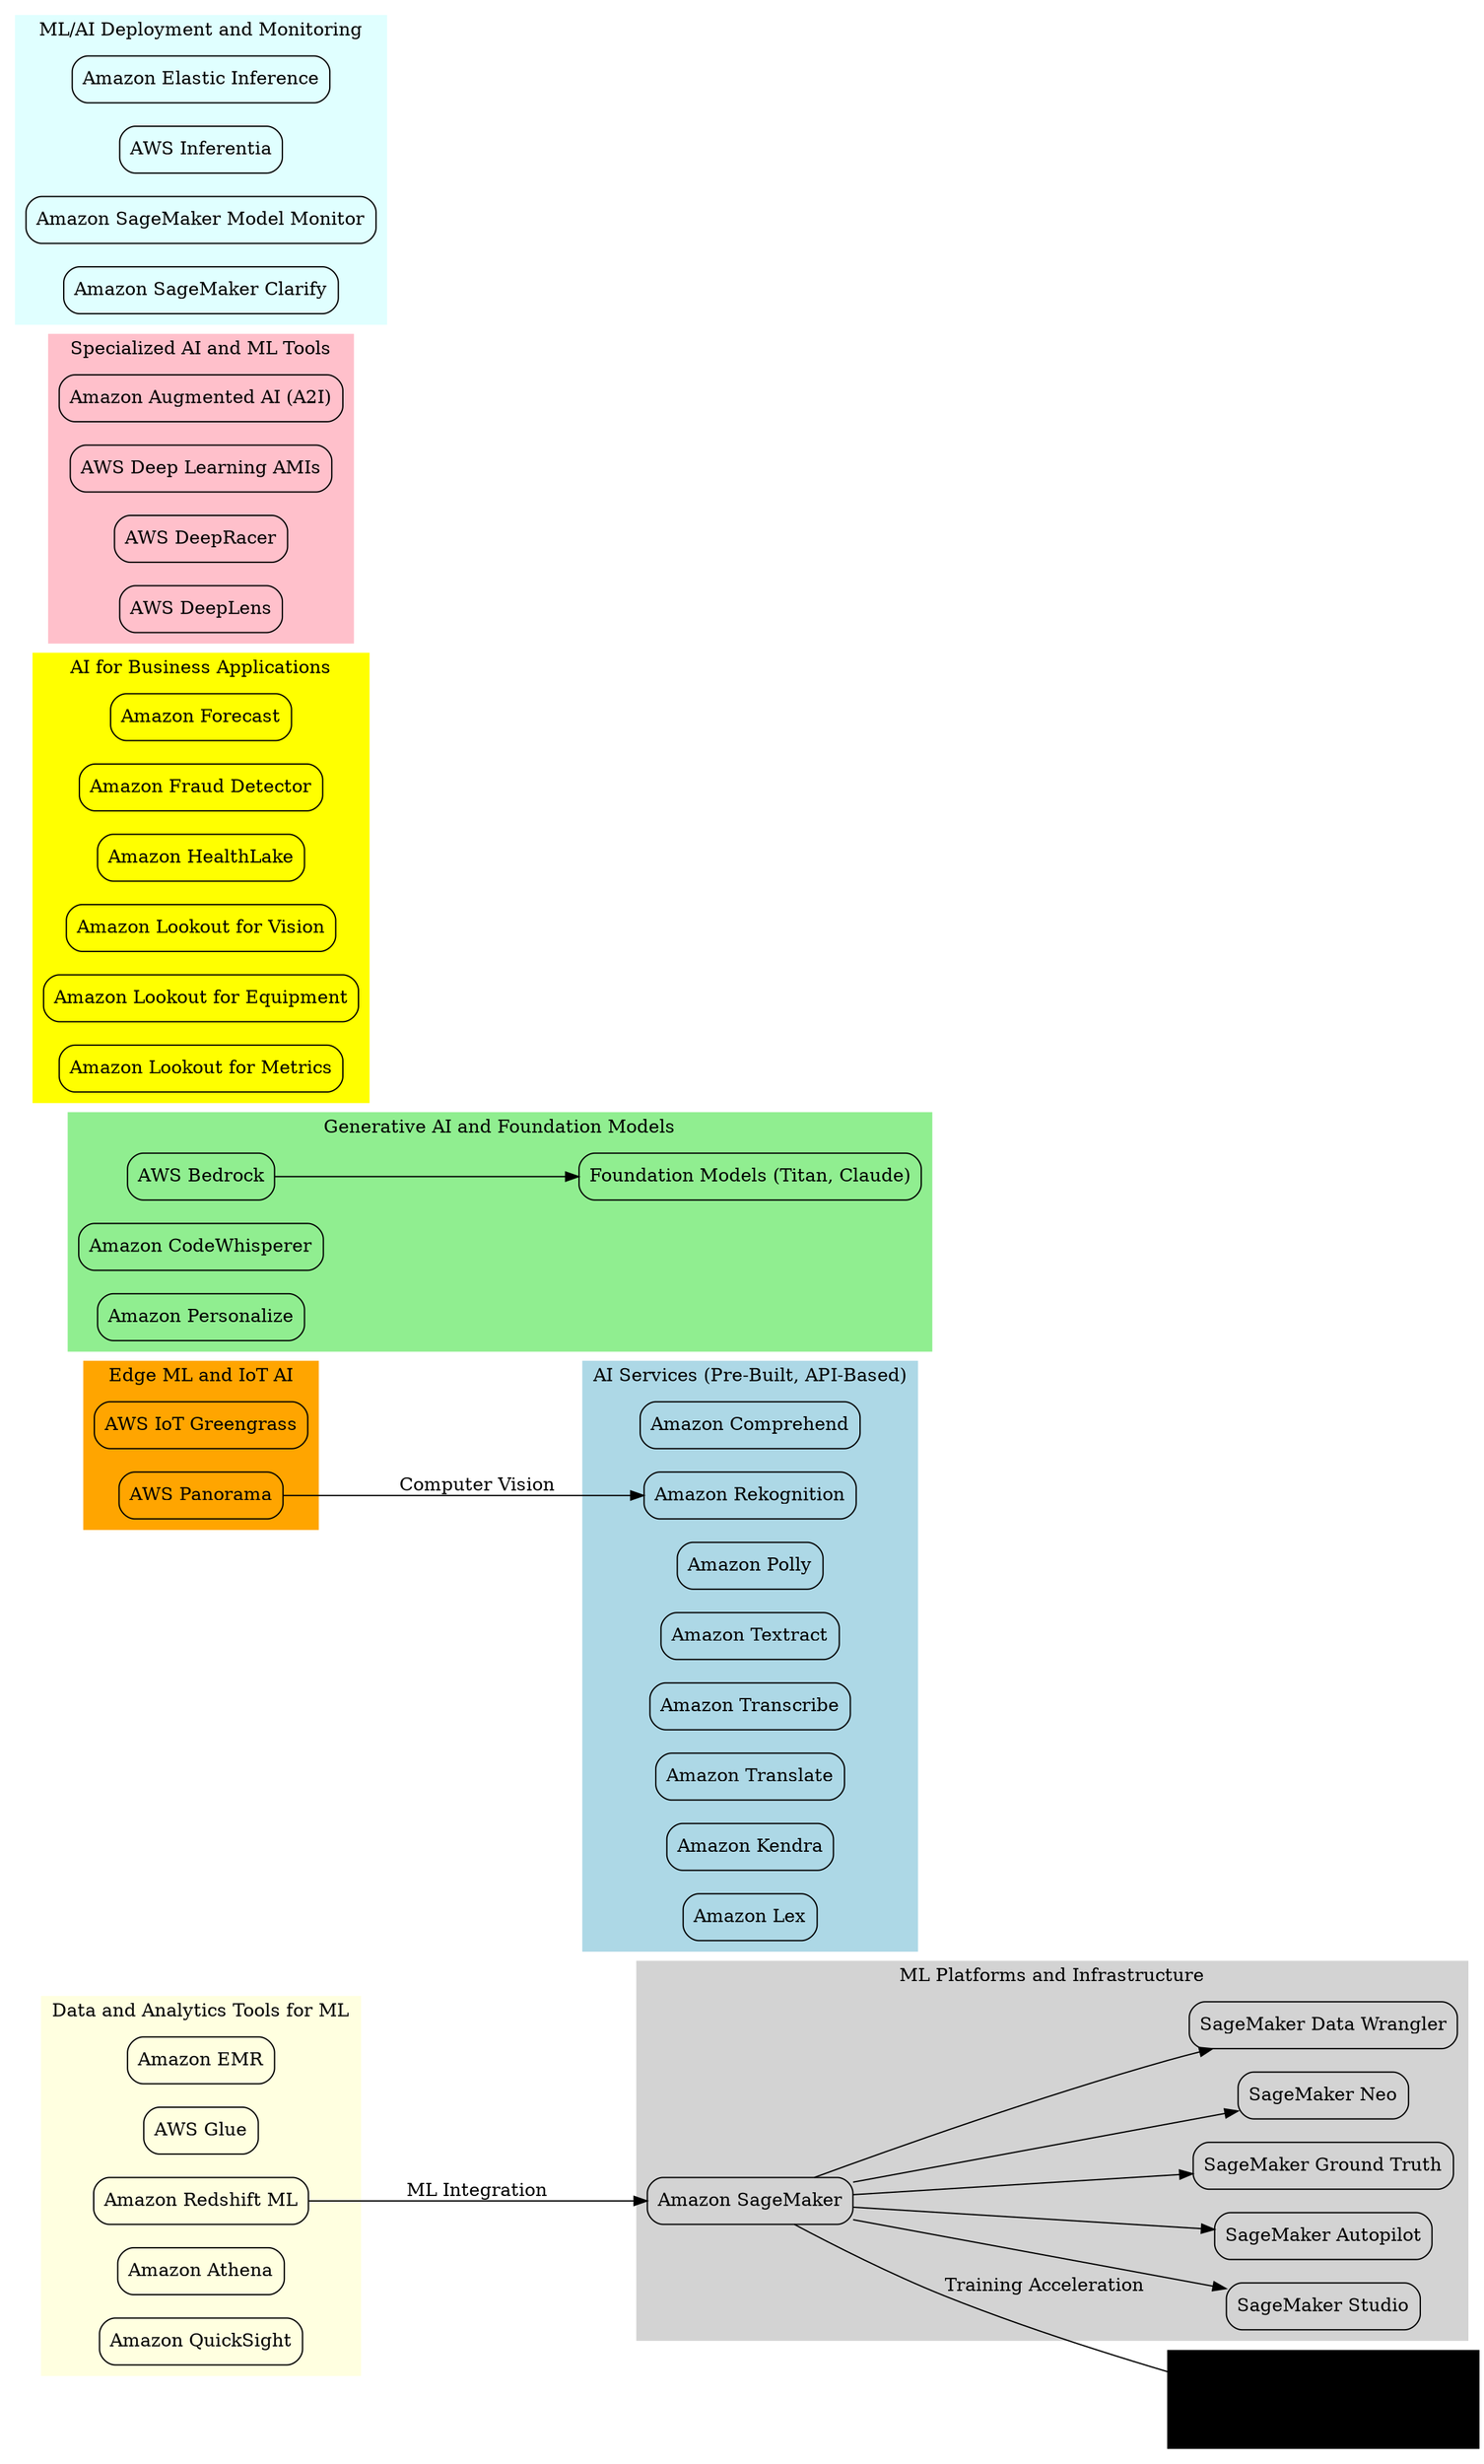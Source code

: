 digraph G {
    node [shape=box, style=rounded];
    rankdir=LR;
    
    subgraph cluster_ml_platforms {
        label="ML Platforms and Infrastructure";
        style=filled;
        color=lightgrey;
        "Amazon SageMaker" -> {"SageMaker Studio" "SageMaker Autopilot" "SageMaker Ground Truth" "SageMaker Neo" "SageMaker Data Wrangler"};
    }

    subgraph cluster_ai_services {
        label="AI Services (Pre-Built, API-Based)";
        style=filled;
        color=lightblue;
        "Amazon Comprehend" "Amazon Rekognition" "Amazon Polly" "Amazon Textract" "Amazon Transcribe" "Amazon Translate" "Amazon Kendra" "Amazon Lex";
    }

    subgraph cluster_gen_ai {
        label="Generative AI and Foundation Models";
        style=filled;
        color=lightgreen;
        "AWS Bedrock" -> {"Foundation Models (Titan, Claude)"};
        "Amazon CodeWhisperer" "Amazon Personalize";
    }

    subgraph cluster_ai_business {
        label="AI for Business Applications";
        style=filled;
        color=yellow;
        "Amazon Forecast" "Amazon Fraud Detector" "Amazon HealthLake" "Amazon Lookout for Vision" "Amazon Lookout for Equipment" "Amazon Lookout for Metrics";
    }

    subgraph cluster_specialized_ai {
        label="Specialized AI and ML Tools";
        style=filled;
        color=pink;
        "Amazon Augmented AI (A2I)" "AWS Deep Learning AMIs" "AWS DeepRacer" "AWS DeepLens";
    }

    subgraph cluster_edge_ai {
        label="Edge ML and IoT AI";
        style=filled;
        color=orange;
        "AWS IoT Greengrass" "AWS Panorama";
    }

    subgraph cluster_data_tools {
        label="Data and Analytics Tools for ML";
        style=filled;
        color=lightyellow;
        "Amazon EMR" "AWS Glue" "Amazon Redshift ML" "Amazon Athena" "Amazon QuickSight";
    }

    subgraph cluster_ml_deployment {
        label="ML/AI Deployment and Monitoring";
        style=filled;
        color=lightcyan;
        "Amazon Elastic Inference" "AWS Inferentia" "Amazon SageMaker Model Monitor" "Amazon SageMaker Clarify";
    }

    subgraph cluster_ml_hardware {
        label="ML Hardware and Acceleration";
        style=filled;
        color=lightpurple;
        "AWS Trainium" "AWS Inferentia";
    }

    // Connect sections where logical relations exist
    "Amazon SageMaker" -> "AWS Trainium" [label="Training Acceleration"];
    "AWS Panorama" -> "Amazon Rekognition" [label="Computer Vision"];
    "Amazon Redshift ML" -> "Amazon SageMaker" [label="ML Integration"];
}
